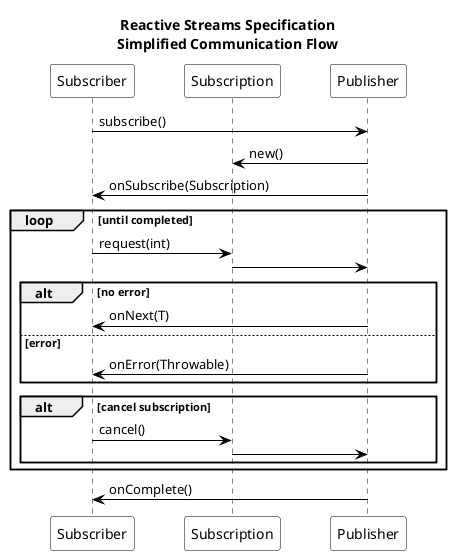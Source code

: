 @startuml

title Reactive Streams Specification\nSimplified Communication Flow
'skinparam handwritten true
skinparam shadowing false
skinparam ParticipantPadding 20

skinparam sequence {
    ArrowColor black
    ActorBorderColor black
    LifeLineBorderColor black
    LifeLineBackgroundColor black

    ParticipantBorderColor black
    ParticipantBackgroundColor white
    ParticipantFontColor black
}

participant Subscriber
participant Subscription
participant Publisher

Subscriber -> Publisher : subscribe()
Publisher -> Subscription : new()
Publisher -> Subscriber : onSubscribe(Subscription)
loop until completed
Subscriber -> Subscription : request(int)
Subscription -> Publisher
alt no error
Publisher -> Subscriber : onNext(T)
else error
Publisher -> Subscriber : onError(Throwable)
end

alt cancel subscription
Subscriber -> Subscription : cancel()
Subscription -> Publisher
end
end
Publisher -> Subscriber : onComplete()
@enduml